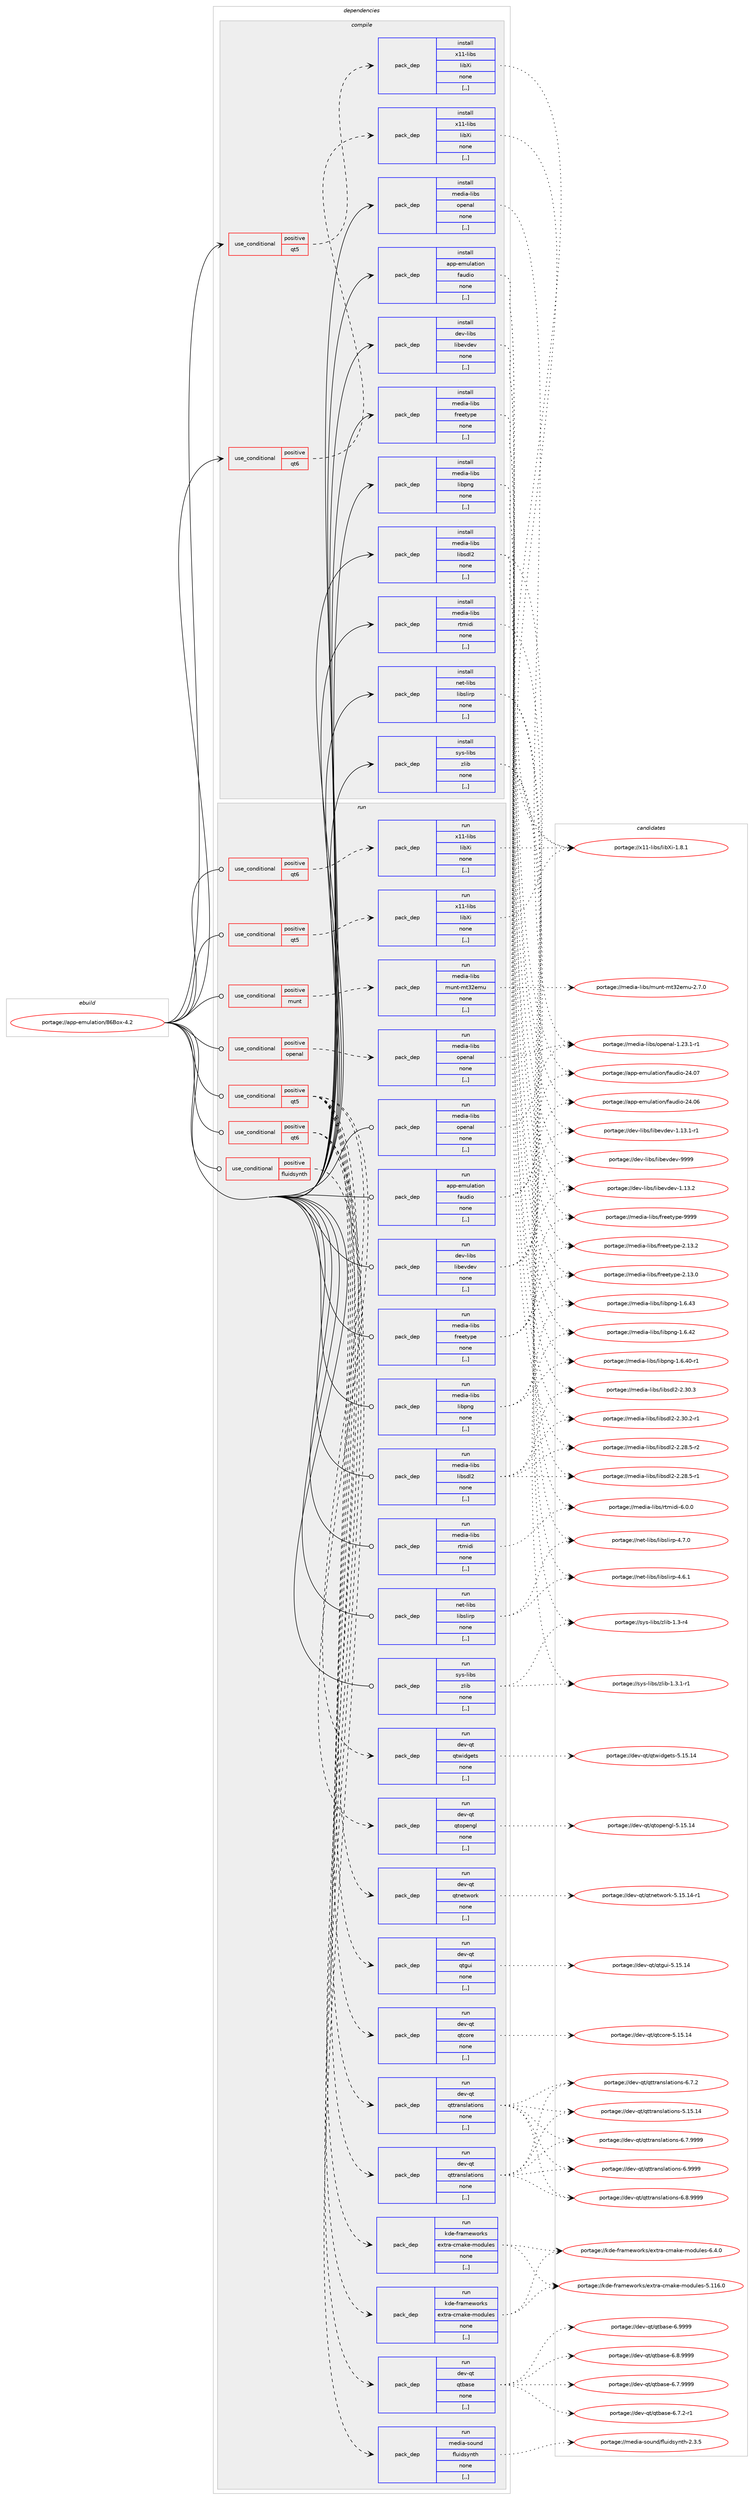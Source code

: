 digraph prolog {

# *************
# Graph options
# *************

newrank=true;
concentrate=true;
compound=true;
graph [rankdir=LR,fontname=Helvetica,fontsize=10,ranksep=1.5];#, ranksep=2.5, nodesep=0.2];
edge  [arrowhead=vee];
node  [fontname=Helvetica,fontsize=10];

# **********
# The ebuild
# **********

subgraph cluster_leftcol {
color=gray;
label=<<i>ebuild</i>>;
id [label="portage://app-emulation/86Box-4.2", color=red, width=4, href="../app-emulation/86Box-4.2.svg"];
}

# ****************
# The dependencies
# ****************

subgraph cluster_midcol {
color=gray;
label=<<i>dependencies</i>>;
subgraph cluster_compile {
fillcolor="#eeeeee";
style=filled;
label=<<i>compile</i>>;
subgraph cond6208 {
dependency23518 [label=<<TABLE BORDER="0" CELLBORDER="1" CELLSPACING="0" CELLPADDING="4"><TR><TD ROWSPAN="3" CELLPADDING="10">use_conditional</TD></TR><TR><TD>positive</TD></TR><TR><TD>qt5</TD></TR></TABLE>>, shape=none, color=red];
subgraph pack17153 {
dependency23519 [label=<<TABLE BORDER="0" CELLBORDER="1" CELLSPACING="0" CELLPADDING="4" WIDTH="220"><TR><TD ROWSPAN="6" CELLPADDING="30">pack_dep</TD></TR><TR><TD WIDTH="110">install</TD></TR><TR><TD>x11-libs</TD></TR><TR><TD>libXi</TD></TR><TR><TD>none</TD></TR><TR><TD>[,,]</TD></TR></TABLE>>, shape=none, color=blue];
}
dependency23518:e -> dependency23519:w [weight=20,style="dashed",arrowhead="vee"];
}
id:e -> dependency23518:w [weight=20,style="solid",arrowhead="vee"];
subgraph cond6209 {
dependency23520 [label=<<TABLE BORDER="0" CELLBORDER="1" CELLSPACING="0" CELLPADDING="4"><TR><TD ROWSPAN="3" CELLPADDING="10">use_conditional</TD></TR><TR><TD>positive</TD></TR><TR><TD>qt6</TD></TR></TABLE>>, shape=none, color=red];
subgraph pack17154 {
dependency23521 [label=<<TABLE BORDER="0" CELLBORDER="1" CELLSPACING="0" CELLPADDING="4" WIDTH="220"><TR><TD ROWSPAN="6" CELLPADDING="30">pack_dep</TD></TR><TR><TD WIDTH="110">install</TD></TR><TR><TD>x11-libs</TD></TR><TR><TD>libXi</TD></TR><TR><TD>none</TD></TR><TR><TD>[,,]</TD></TR></TABLE>>, shape=none, color=blue];
}
dependency23520:e -> dependency23521:w [weight=20,style="dashed",arrowhead="vee"];
}
id:e -> dependency23520:w [weight=20,style="solid",arrowhead="vee"];
subgraph pack17155 {
dependency23522 [label=<<TABLE BORDER="0" CELLBORDER="1" CELLSPACING="0" CELLPADDING="4" WIDTH="220"><TR><TD ROWSPAN="6" CELLPADDING="30">pack_dep</TD></TR><TR><TD WIDTH="110">install</TD></TR><TR><TD>app-emulation</TD></TR><TR><TD>faudio</TD></TR><TR><TD>none</TD></TR><TR><TD>[,,]</TD></TR></TABLE>>, shape=none, color=blue];
}
id:e -> dependency23522:w [weight=20,style="solid",arrowhead="vee"];
subgraph pack17156 {
dependency23523 [label=<<TABLE BORDER="0" CELLBORDER="1" CELLSPACING="0" CELLPADDING="4" WIDTH="220"><TR><TD ROWSPAN="6" CELLPADDING="30">pack_dep</TD></TR><TR><TD WIDTH="110">install</TD></TR><TR><TD>dev-libs</TD></TR><TR><TD>libevdev</TD></TR><TR><TD>none</TD></TR><TR><TD>[,,]</TD></TR></TABLE>>, shape=none, color=blue];
}
id:e -> dependency23523:w [weight=20,style="solid",arrowhead="vee"];
subgraph pack17157 {
dependency23524 [label=<<TABLE BORDER="0" CELLBORDER="1" CELLSPACING="0" CELLPADDING="4" WIDTH="220"><TR><TD ROWSPAN="6" CELLPADDING="30">pack_dep</TD></TR><TR><TD WIDTH="110">install</TD></TR><TR><TD>media-libs</TD></TR><TR><TD>freetype</TD></TR><TR><TD>none</TD></TR><TR><TD>[,,]</TD></TR></TABLE>>, shape=none, color=blue];
}
id:e -> dependency23524:w [weight=20,style="solid",arrowhead="vee"];
subgraph pack17158 {
dependency23525 [label=<<TABLE BORDER="0" CELLBORDER="1" CELLSPACING="0" CELLPADDING="4" WIDTH="220"><TR><TD ROWSPAN="6" CELLPADDING="30">pack_dep</TD></TR><TR><TD WIDTH="110">install</TD></TR><TR><TD>media-libs</TD></TR><TR><TD>libpng</TD></TR><TR><TD>none</TD></TR><TR><TD>[,,]</TD></TR></TABLE>>, shape=none, color=blue];
}
id:e -> dependency23525:w [weight=20,style="solid",arrowhead="vee"];
subgraph pack17159 {
dependency23526 [label=<<TABLE BORDER="0" CELLBORDER="1" CELLSPACING="0" CELLPADDING="4" WIDTH="220"><TR><TD ROWSPAN="6" CELLPADDING="30">pack_dep</TD></TR><TR><TD WIDTH="110">install</TD></TR><TR><TD>media-libs</TD></TR><TR><TD>libsdl2</TD></TR><TR><TD>none</TD></TR><TR><TD>[,,]</TD></TR></TABLE>>, shape=none, color=blue];
}
id:e -> dependency23526:w [weight=20,style="solid",arrowhead="vee"];
subgraph pack17160 {
dependency23527 [label=<<TABLE BORDER="0" CELLBORDER="1" CELLSPACING="0" CELLPADDING="4" WIDTH="220"><TR><TD ROWSPAN="6" CELLPADDING="30">pack_dep</TD></TR><TR><TD WIDTH="110">install</TD></TR><TR><TD>media-libs</TD></TR><TR><TD>openal</TD></TR><TR><TD>none</TD></TR><TR><TD>[,,]</TD></TR></TABLE>>, shape=none, color=blue];
}
id:e -> dependency23527:w [weight=20,style="solid",arrowhead="vee"];
subgraph pack17161 {
dependency23528 [label=<<TABLE BORDER="0" CELLBORDER="1" CELLSPACING="0" CELLPADDING="4" WIDTH="220"><TR><TD ROWSPAN="6" CELLPADDING="30">pack_dep</TD></TR><TR><TD WIDTH="110">install</TD></TR><TR><TD>media-libs</TD></TR><TR><TD>rtmidi</TD></TR><TR><TD>none</TD></TR><TR><TD>[,,]</TD></TR></TABLE>>, shape=none, color=blue];
}
id:e -> dependency23528:w [weight=20,style="solid",arrowhead="vee"];
subgraph pack17162 {
dependency23529 [label=<<TABLE BORDER="0" CELLBORDER="1" CELLSPACING="0" CELLPADDING="4" WIDTH="220"><TR><TD ROWSPAN="6" CELLPADDING="30">pack_dep</TD></TR><TR><TD WIDTH="110">install</TD></TR><TR><TD>net-libs</TD></TR><TR><TD>libslirp</TD></TR><TR><TD>none</TD></TR><TR><TD>[,,]</TD></TR></TABLE>>, shape=none, color=blue];
}
id:e -> dependency23529:w [weight=20,style="solid",arrowhead="vee"];
subgraph pack17163 {
dependency23530 [label=<<TABLE BORDER="0" CELLBORDER="1" CELLSPACING="0" CELLPADDING="4" WIDTH="220"><TR><TD ROWSPAN="6" CELLPADDING="30">pack_dep</TD></TR><TR><TD WIDTH="110">install</TD></TR><TR><TD>sys-libs</TD></TR><TR><TD>zlib</TD></TR><TR><TD>none</TD></TR><TR><TD>[,,]</TD></TR></TABLE>>, shape=none, color=blue];
}
id:e -> dependency23530:w [weight=20,style="solid",arrowhead="vee"];
}
subgraph cluster_compileandrun {
fillcolor="#eeeeee";
style=filled;
label=<<i>compile and run</i>>;
}
subgraph cluster_run {
fillcolor="#eeeeee";
style=filled;
label=<<i>run</i>>;
subgraph cond6210 {
dependency23531 [label=<<TABLE BORDER="0" CELLBORDER="1" CELLSPACING="0" CELLPADDING="4"><TR><TD ROWSPAN="3" CELLPADDING="10">use_conditional</TD></TR><TR><TD>positive</TD></TR><TR><TD>fluidsynth</TD></TR></TABLE>>, shape=none, color=red];
subgraph pack17164 {
dependency23532 [label=<<TABLE BORDER="0" CELLBORDER="1" CELLSPACING="0" CELLPADDING="4" WIDTH="220"><TR><TD ROWSPAN="6" CELLPADDING="30">pack_dep</TD></TR><TR><TD WIDTH="110">run</TD></TR><TR><TD>media-sound</TD></TR><TR><TD>fluidsynth</TD></TR><TR><TD>none</TD></TR><TR><TD>[,,]</TD></TR></TABLE>>, shape=none, color=blue];
}
dependency23531:e -> dependency23532:w [weight=20,style="dashed",arrowhead="vee"];
}
id:e -> dependency23531:w [weight=20,style="solid",arrowhead="odot"];
subgraph cond6211 {
dependency23533 [label=<<TABLE BORDER="0" CELLBORDER="1" CELLSPACING="0" CELLPADDING="4"><TR><TD ROWSPAN="3" CELLPADDING="10">use_conditional</TD></TR><TR><TD>positive</TD></TR><TR><TD>munt</TD></TR></TABLE>>, shape=none, color=red];
subgraph pack17165 {
dependency23534 [label=<<TABLE BORDER="0" CELLBORDER="1" CELLSPACING="0" CELLPADDING="4" WIDTH="220"><TR><TD ROWSPAN="6" CELLPADDING="30">pack_dep</TD></TR><TR><TD WIDTH="110">run</TD></TR><TR><TD>media-libs</TD></TR><TR><TD>munt-mt32emu</TD></TR><TR><TD>none</TD></TR><TR><TD>[,,]</TD></TR></TABLE>>, shape=none, color=blue];
}
dependency23533:e -> dependency23534:w [weight=20,style="dashed",arrowhead="vee"];
}
id:e -> dependency23533:w [weight=20,style="solid",arrowhead="odot"];
subgraph cond6212 {
dependency23535 [label=<<TABLE BORDER="0" CELLBORDER="1" CELLSPACING="0" CELLPADDING="4"><TR><TD ROWSPAN="3" CELLPADDING="10">use_conditional</TD></TR><TR><TD>positive</TD></TR><TR><TD>openal</TD></TR></TABLE>>, shape=none, color=red];
subgraph pack17166 {
dependency23536 [label=<<TABLE BORDER="0" CELLBORDER="1" CELLSPACING="0" CELLPADDING="4" WIDTH="220"><TR><TD ROWSPAN="6" CELLPADDING="30">pack_dep</TD></TR><TR><TD WIDTH="110">run</TD></TR><TR><TD>media-libs</TD></TR><TR><TD>openal</TD></TR><TR><TD>none</TD></TR><TR><TD>[,,]</TD></TR></TABLE>>, shape=none, color=blue];
}
dependency23535:e -> dependency23536:w [weight=20,style="dashed",arrowhead="vee"];
}
id:e -> dependency23535:w [weight=20,style="solid",arrowhead="odot"];
subgraph cond6213 {
dependency23537 [label=<<TABLE BORDER="0" CELLBORDER="1" CELLSPACING="0" CELLPADDING="4"><TR><TD ROWSPAN="3" CELLPADDING="10">use_conditional</TD></TR><TR><TD>positive</TD></TR><TR><TD>qt5</TD></TR></TABLE>>, shape=none, color=red];
subgraph pack17167 {
dependency23538 [label=<<TABLE BORDER="0" CELLBORDER="1" CELLSPACING="0" CELLPADDING="4" WIDTH="220"><TR><TD ROWSPAN="6" CELLPADDING="30">pack_dep</TD></TR><TR><TD WIDTH="110">run</TD></TR><TR><TD>dev-qt</TD></TR><TR><TD>qtcore</TD></TR><TR><TD>none</TD></TR><TR><TD>[,,]</TD></TR></TABLE>>, shape=none, color=blue];
}
dependency23537:e -> dependency23538:w [weight=20,style="dashed",arrowhead="vee"];
subgraph pack17168 {
dependency23539 [label=<<TABLE BORDER="0" CELLBORDER="1" CELLSPACING="0" CELLPADDING="4" WIDTH="220"><TR><TD ROWSPAN="6" CELLPADDING="30">pack_dep</TD></TR><TR><TD WIDTH="110">run</TD></TR><TR><TD>dev-qt</TD></TR><TR><TD>qtgui</TD></TR><TR><TD>none</TD></TR><TR><TD>[,,]</TD></TR></TABLE>>, shape=none, color=blue];
}
dependency23537:e -> dependency23539:w [weight=20,style="dashed",arrowhead="vee"];
subgraph pack17169 {
dependency23540 [label=<<TABLE BORDER="0" CELLBORDER="1" CELLSPACING="0" CELLPADDING="4" WIDTH="220"><TR><TD ROWSPAN="6" CELLPADDING="30">pack_dep</TD></TR><TR><TD WIDTH="110">run</TD></TR><TR><TD>dev-qt</TD></TR><TR><TD>qtnetwork</TD></TR><TR><TD>none</TD></TR><TR><TD>[,,]</TD></TR></TABLE>>, shape=none, color=blue];
}
dependency23537:e -> dependency23540:w [weight=20,style="dashed",arrowhead="vee"];
subgraph pack17170 {
dependency23541 [label=<<TABLE BORDER="0" CELLBORDER="1" CELLSPACING="0" CELLPADDING="4" WIDTH="220"><TR><TD ROWSPAN="6" CELLPADDING="30">pack_dep</TD></TR><TR><TD WIDTH="110">run</TD></TR><TR><TD>dev-qt</TD></TR><TR><TD>qtopengl</TD></TR><TR><TD>none</TD></TR><TR><TD>[,,]</TD></TR></TABLE>>, shape=none, color=blue];
}
dependency23537:e -> dependency23541:w [weight=20,style="dashed",arrowhead="vee"];
subgraph pack17171 {
dependency23542 [label=<<TABLE BORDER="0" CELLBORDER="1" CELLSPACING="0" CELLPADDING="4" WIDTH="220"><TR><TD ROWSPAN="6" CELLPADDING="30">pack_dep</TD></TR><TR><TD WIDTH="110">run</TD></TR><TR><TD>dev-qt</TD></TR><TR><TD>qttranslations</TD></TR><TR><TD>none</TD></TR><TR><TD>[,,]</TD></TR></TABLE>>, shape=none, color=blue];
}
dependency23537:e -> dependency23542:w [weight=20,style="dashed",arrowhead="vee"];
subgraph pack17172 {
dependency23543 [label=<<TABLE BORDER="0" CELLBORDER="1" CELLSPACING="0" CELLPADDING="4" WIDTH="220"><TR><TD ROWSPAN="6" CELLPADDING="30">pack_dep</TD></TR><TR><TD WIDTH="110">run</TD></TR><TR><TD>dev-qt</TD></TR><TR><TD>qtwidgets</TD></TR><TR><TD>none</TD></TR><TR><TD>[,,]</TD></TR></TABLE>>, shape=none, color=blue];
}
dependency23537:e -> dependency23543:w [weight=20,style="dashed",arrowhead="vee"];
subgraph pack17173 {
dependency23544 [label=<<TABLE BORDER="0" CELLBORDER="1" CELLSPACING="0" CELLPADDING="4" WIDTH="220"><TR><TD ROWSPAN="6" CELLPADDING="30">pack_dep</TD></TR><TR><TD WIDTH="110">run</TD></TR><TR><TD>kde-frameworks</TD></TR><TR><TD>extra-cmake-modules</TD></TR><TR><TD>none</TD></TR><TR><TD>[,,]</TD></TR></TABLE>>, shape=none, color=blue];
}
dependency23537:e -> dependency23544:w [weight=20,style="dashed",arrowhead="vee"];
}
id:e -> dependency23537:w [weight=20,style="solid",arrowhead="odot"];
subgraph cond6214 {
dependency23545 [label=<<TABLE BORDER="0" CELLBORDER="1" CELLSPACING="0" CELLPADDING="4"><TR><TD ROWSPAN="3" CELLPADDING="10">use_conditional</TD></TR><TR><TD>positive</TD></TR><TR><TD>qt5</TD></TR></TABLE>>, shape=none, color=red];
subgraph pack17174 {
dependency23546 [label=<<TABLE BORDER="0" CELLBORDER="1" CELLSPACING="0" CELLPADDING="4" WIDTH="220"><TR><TD ROWSPAN="6" CELLPADDING="30">pack_dep</TD></TR><TR><TD WIDTH="110">run</TD></TR><TR><TD>x11-libs</TD></TR><TR><TD>libXi</TD></TR><TR><TD>none</TD></TR><TR><TD>[,,]</TD></TR></TABLE>>, shape=none, color=blue];
}
dependency23545:e -> dependency23546:w [weight=20,style="dashed",arrowhead="vee"];
}
id:e -> dependency23545:w [weight=20,style="solid",arrowhead="odot"];
subgraph cond6215 {
dependency23547 [label=<<TABLE BORDER="0" CELLBORDER="1" CELLSPACING="0" CELLPADDING="4"><TR><TD ROWSPAN="3" CELLPADDING="10">use_conditional</TD></TR><TR><TD>positive</TD></TR><TR><TD>qt6</TD></TR></TABLE>>, shape=none, color=red];
subgraph pack17175 {
dependency23548 [label=<<TABLE BORDER="0" CELLBORDER="1" CELLSPACING="0" CELLPADDING="4" WIDTH="220"><TR><TD ROWSPAN="6" CELLPADDING="30">pack_dep</TD></TR><TR><TD WIDTH="110">run</TD></TR><TR><TD>dev-qt</TD></TR><TR><TD>qtbase</TD></TR><TR><TD>none</TD></TR><TR><TD>[,,]</TD></TR></TABLE>>, shape=none, color=blue];
}
dependency23547:e -> dependency23548:w [weight=20,style="dashed",arrowhead="vee"];
subgraph pack17176 {
dependency23549 [label=<<TABLE BORDER="0" CELLBORDER="1" CELLSPACING="0" CELLPADDING="4" WIDTH="220"><TR><TD ROWSPAN="6" CELLPADDING="30">pack_dep</TD></TR><TR><TD WIDTH="110">run</TD></TR><TR><TD>dev-qt</TD></TR><TR><TD>qttranslations</TD></TR><TR><TD>none</TD></TR><TR><TD>[,,]</TD></TR></TABLE>>, shape=none, color=blue];
}
dependency23547:e -> dependency23549:w [weight=20,style="dashed",arrowhead="vee"];
subgraph pack17177 {
dependency23550 [label=<<TABLE BORDER="0" CELLBORDER="1" CELLSPACING="0" CELLPADDING="4" WIDTH="220"><TR><TD ROWSPAN="6" CELLPADDING="30">pack_dep</TD></TR><TR><TD WIDTH="110">run</TD></TR><TR><TD>kde-frameworks</TD></TR><TR><TD>extra-cmake-modules</TD></TR><TR><TD>none</TD></TR><TR><TD>[,,]</TD></TR></TABLE>>, shape=none, color=blue];
}
dependency23547:e -> dependency23550:w [weight=20,style="dashed",arrowhead="vee"];
}
id:e -> dependency23547:w [weight=20,style="solid",arrowhead="odot"];
subgraph cond6216 {
dependency23551 [label=<<TABLE BORDER="0" CELLBORDER="1" CELLSPACING="0" CELLPADDING="4"><TR><TD ROWSPAN="3" CELLPADDING="10">use_conditional</TD></TR><TR><TD>positive</TD></TR><TR><TD>qt6</TD></TR></TABLE>>, shape=none, color=red];
subgraph pack17178 {
dependency23552 [label=<<TABLE BORDER="0" CELLBORDER="1" CELLSPACING="0" CELLPADDING="4" WIDTH="220"><TR><TD ROWSPAN="6" CELLPADDING="30">pack_dep</TD></TR><TR><TD WIDTH="110">run</TD></TR><TR><TD>x11-libs</TD></TR><TR><TD>libXi</TD></TR><TR><TD>none</TD></TR><TR><TD>[,,]</TD></TR></TABLE>>, shape=none, color=blue];
}
dependency23551:e -> dependency23552:w [weight=20,style="dashed",arrowhead="vee"];
}
id:e -> dependency23551:w [weight=20,style="solid",arrowhead="odot"];
subgraph pack17179 {
dependency23553 [label=<<TABLE BORDER="0" CELLBORDER="1" CELLSPACING="0" CELLPADDING="4" WIDTH="220"><TR><TD ROWSPAN="6" CELLPADDING="30">pack_dep</TD></TR><TR><TD WIDTH="110">run</TD></TR><TR><TD>app-emulation</TD></TR><TR><TD>faudio</TD></TR><TR><TD>none</TD></TR><TR><TD>[,,]</TD></TR></TABLE>>, shape=none, color=blue];
}
id:e -> dependency23553:w [weight=20,style="solid",arrowhead="odot"];
subgraph pack17180 {
dependency23554 [label=<<TABLE BORDER="0" CELLBORDER="1" CELLSPACING="0" CELLPADDING="4" WIDTH="220"><TR><TD ROWSPAN="6" CELLPADDING="30">pack_dep</TD></TR><TR><TD WIDTH="110">run</TD></TR><TR><TD>dev-libs</TD></TR><TR><TD>libevdev</TD></TR><TR><TD>none</TD></TR><TR><TD>[,,]</TD></TR></TABLE>>, shape=none, color=blue];
}
id:e -> dependency23554:w [weight=20,style="solid",arrowhead="odot"];
subgraph pack17181 {
dependency23555 [label=<<TABLE BORDER="0" CELLBORDER="1" CELLSPACING="0" CELLPADDING="4" WIDTH="220"><TR><TD ROWSPAN="6" CELLPADDING="30">pack_dep</TD></TR><TR><TD WIDTH="110">run</TD></TR><TR><TD>media-libs</TD></TR><TR><TD>freetype</TD></TR><TR><TD>none</TD></TR><TR><TD>[,,]</TD></TR></TABLE>>, shape=none, color=blue];
}
id:e -> dependency23555:w [weight=20,style="solid",arrowhead="odot"];
subgraph pack17182 {
dependency23556 [label=<<TABLE BORDER="0" CELLBORDER="1" CELLSPACING="0" CELLPADDING="4" WIDTH="220"><TR><TD ROWSPAN="6" CELLPADDING="30">pack_dep</TD></TR><TR><TD WIDTH="110">run</TD></TR><TR><TD>media-libs</TD></TR><TR><TD>libpng</TD></TR><TR><TD>none</TD></TR><TR><TD>[,,]</TD></TR></TABLE>>, shape=none, color=blue];
}
id:e -> dependency23556:w [weight=20,style="solid",arrowhead="odot"];
subgraph pack17183 {
dependency23557 [label=<<TABLE BORDER="0" CELLBORDER="1" CELLSPACING="0" CELLPADDING="4" WIDTH="220"><TR><TD ROWSPAN="6" CELLPADDING="30">pack_dep</TD></TR><TR><TD WIDTH="110">run</TD></TR><TR><TD>media-libs</TD></TR><TR><TD>libsdl2</TD></TR><TR><TD>none</TD></TR><TR><TD>[,,]</TD></TR></TABLE>>, shape=none, color=blue];
}
id:e -> dependency23557:w [weight=20,style="solid",arrowhead="odot"];
subgraph pack17184 {
dependency23558 [label=<<TABLE BORDER="0" CELLBORDER="1" CELLSPACING="0" CELLPADDING="4" WIDTH="220"><TR><TD ROWSPAN="6" CELLPADDING="30">pack_dep</TD></TR><TR><TD WIDTH="110">run</TD></TR><TR><TD>media-libs</TD></TR><TR><TD>openal</TD></TR><TR><TD>none</TD></TR><TR><TD>[,,]</TD></TR></TABLE>>, shape=none, color=blue];
}
id:e -> dependency23558:w [weight=20,style="solid",arrowhead="odot"];
subgraph pack17185 {
dependency23559 [label=<<TABLE BORDER="0" CELLBORDER="1" CELLSPACING="0" CELLPADDING="4" WIDTH="220"><TR><TD ROWSPAN="6" CELLPADDING="30">pack_dep</TD></TR><TR><TD WIDTH="110">run</TD></TR><TR><TD>media-libs</TD></TR><TR><TD>rtmidi</TD></TR><TR><TD>none</TD></TR><TR><TD>[,,]</TD></TR></TABLE>>, shape=none, color=blue];
}
id:e -> dependency23559:w [weight=20,style="solid",arrowhead="odot"];
subgraph pack17186 {
dependency23560 [label=<<TABLE BORDER="0" CELLBORDER="1" CELLSPACING="0" CELLPADDING="4" WIDTH="220"><TR><TD ROWSPAN="6" CELLPADDING="30">pack_dep</TD></TR><TR><TD WIDTH="110">run</TD></TR><TR><TD>net-libs</TD></TR><TR><TD>libslirp</TD></TR><TR><TD>none</TD></TR><TR><TD>[,,]</TD></TR></TABLE>>, shape=none, color=blue];
}
id:e -> dependency23560:w [weight=20,style="solid",arrowhead="odot"];
subgraph pack17187 {
dependency23561 [label=<<TABLE BORDER="0" CELLBORDER="1" CELLSPACING="0" CELLPADDING="4" WIDTH="220"><TR><TD ROWSPAN="6" CELLPADDING="30">pack_dep</TD></TR><TR><TD WIDTH="110">run</TD></TR><TR><TD>sys-libs</TD></TR><TR><TD>zlib</TD></TR><TR><TD>none</TD></TR><TR><TD>[,,]</TD></TR></TABLE>>, shape=none, color=blue];
}
id:e -> dependency23561:w [weight=20,style="solid",arrowhead="odot"];
}
}

# **************
# The candidates
# **************

subgraph cluster_choices {
rank=same;
color=gray;
label=<<i>candidates</i>>;

subgraph choice17153 {
color=black;
nodesep=1;
choice12049494510810598115471081059888105454946564649 [label="portage://x11-libs/libXi-1.8.1", color=red, width=4,href="../x11-libs/libXi-1.8.1.svg"];
dependency23519:e -> choice12049494510810598115471081059888105454946564649:w [style=dotted,weight="100"];
}
subgraph choice17154 {
color=black;
nodesep=1;
choice12049494510810598115471081059888105454946564649 [label="portage://x11-libs/libXi-1.8.1", color=red, width=4,href="../x11-libs/libXi-1.8.1.svg"];
dependency23521:e -> choice12049494510810598115471081059888105454946564649:w [style=dotted,weight="100"];
}
subgraph choice17155 {
color=black;
nodesep=1;
choice9711211245101109117108971161051111104710297117100105111455052464855 [label="portage://app-emulation/faudio-24.07", color=red, width=4,href="../app-emulation/faudio-24.07.svg"];
choice9711211245101109117108971161051111104710297117100105111455052464854 [label="portage://app-emulation/faudio-24.06", color=red, width=4,href="../app-emulation/faudio-24.06.svg"];
dependency23522:e -> choice9711211245101109117108971161051111104710297117100105111455052464855:w [style=dotted,weight="100"];
dependency23522:e -> choice9711211245101109117108971161051111104710297117100105111455052464854:w [style=dotted,weight="100"];
}
subgraph choice17156 {
color=black;
nodesep=1;
choice100101118451081059811547108105981011181001011184557575757 [label="portage://dev-libs/libevdev-9999", color=red, width=4,href="../dev-libs/libevdev-9999.svg"];
choice1001011184510810598115471081059810111810010111845494649514650 [label="portage://dev-libs/libevdev-1.13.2", color=red, width=4,href="../dev-libs/libevdev-1.13.2.svg"];
choice10010111845108105981154710810598101118100101118454946495146494511449 [label="portage://dev-libs/libevdev-1.13.1-r1", color=red, width=4,href="../dev-libs/libevdev-1.13.1-r1.svg"];
dependency23523:e -> choice100101118451081059811547108105981011181001011184557575757:w [style=dotted,weight="100"];
dependency23523:e -> choice1001011184510810598115471081059810111810010111845494649514650:w [style=dotted,weight="100"];
dependency23523:e -> choice10010111845108105981154710810598101118100101118454946495146494511449:w [style=dotted,weight="100"];
}
subgraph choice17157 {
color=black;
nodesep=1;
choice109101100105974510810598115471021141011011161211121014557575757 [label="portage://media-libs/freetype-9999", color=red, width=4,href="../media-libs/freetype-9999.svg"];
choice1091011001059745108105981154710211410110111612111210145504649514650 [label="portage://media-libs/freetype-2.13.2", color=red, width=4,href="../media-libs/freetype-2.13.2.svg"];
choice1091011001059745108105981154710211410110111612111210145504649514648 [label="portage://media-libs/freetype-2.13.0", color=red, width=4,href="../media-libs/freetype-2.13.0.svg"];
dependency23524:e -> choice109101100105974510810598115471021141011011161211121014557575757:w [style=dotted,weight="100"];
dependency23524:e -> choice1091011001059745108105981154710211410110111612111210145504649514650:w [style=dotted,weight="100"];
dependency23524:e -> choice1091011001059745108105981154710211410110111612111210145504649514648:w [style=dotted,weight="100"];
}
subgraph choice17158 {
color=black;
nodesep=1;
choice109101100105974510810598115471081059811211010345494654465251 [label="portage://media-libs/libpng-1.6.43", color=red, width=4,href="../media-libs/libpng-1.6.43.svg"];
choice109101100105974510810598115471081059811211010345494654465250 [label="portage://media-libs/libpng-1.6.42", color=red, width=4,href="../media-libs/libpng-1.6.42.svg"];
choice1091011001059745108105981154710810598112110103454946544652484511449 [label="portage://media-libs/libpng-1.6.40-r1", color=red, width=4,href="../media-libs/libpng-1.6.40-r1.svg"];
dependency23525:e -> choice109101100105974510810598115471081059811211010345494654465251:w [style=dotted,weight="100"];
dependency23525:e -> choice109101100105974510810598115471081059811211010345494654465250:w [style=dotted,weight="100"];
dependency23525:e -> choice1091011001059745108105981154710810598112110103454946544652484511449:w [style=dotted,weight="100"];
}
subgraph choice17159 {
color=black;
nodesep=1;
choice10910110010597451081059811547108105981151001085045504651484651 [label="portage://media-libs/libsdl2-2.30.3", color=red, width=4,href="../media-libs/libsdl2-2.30.3.svg"];
choice109101100105974510810598115471081059811510010850455046514846504511449 [label="portage://media-libs/libsdl2-2.30.2-r1", color=red, width=4,href="../media-libs/libsdl2-2.30.2-r1.svg"];
choice109101100105974510810598115471081059811510010850455046505646534511450 [label="portage://media-libs/libsdl2-2.28.5-r2", color=red, width=4,href="../media-libs/libsdl2-2.28.5-r2.svg"];
choice109101100105974510810598115471081059811510010850455046505646534511449 [label="portage://media-libs/libsdl2-2.28.5-r1", color=red, width=4,href="../media-libs/libsdl2-2.28.5-r1.svg"];
dependency23526:e -> choice10910110010597451081059811547108105981151001085045504651484651:w [style=dotted,weight="100"];
dependency23526:e -> choice109101100105974510810598115471081059811510010850455046514846504511449:w [style=dotted,weight="100"];
dependency23526:e -> choice109101100105974510810598115471081059811510010850455046505646534511450:w [style=dotted,weight="100"];
dependency23526:e -> choice109101100105974510810598115471081059811510010850455046505646534511449:w [style=dotted,weight="100"];
}
subgraph choice17160 {
color=black;
nodesep=1;
choice1091011001059745108105981154711111210111097108454946505146494511449 [label="portage://media-libs/openal-1.23.1-r1", color=red, width=4,href="../media-libs/openal-1.23.1-r1.svg"];
dependency23527:e -> choice1091011001059745108105981154711111210111097108454946505146494511449:w [style=dotted,weight="100"];
}
subgraph choice17161 {
color=black;
nodesep=1;
choice10910110010597451081059811547114116109105100105455446484648 [label="portage://media-libs/rtmidi-6.0.0", color=red, width=4,href="../media-libs/rtmidi-6.0.0.svg"];
dependency23528:e -> choice10910110010597451081059811547114116109105100105455446484648:w [style=dotted,weight="100"];
}
subgraph choice17162 {
color=black;
nodesep=1;
choice11010111645108105981154710810598115108105114112455246554648 [label="portage://net-libs/libslirp-4.7.0", color=red, width=4,href="../net-libs/libslirp-4.7.0.svg"];
choice11010111645108105981154710810598115108105114112455246544649 [label="portage://net-libs/libslirp-4.6.1", color=red, width=4,href="../net-libs/libslirp-4.6.1.svg"];
dependency23529:e -> choice11010111645108105981154710810598115108105114112455246554648:w [style=dotted,weight="100"];
dependency23529:e -> choice11010111645108105981154710810598115108105114112455246544649:w [style=dotted,weight="100"];
}
subgraph choice17163 {
color=black;
nodesep=1;
choice115121115451081059811547122108105984549465146494511449 [label="portage://sys-libs/zlib-1.3.1-r1", color=red, width=4,href="../sys-libs/zlib-1.3.1-r1.svg"];
choice11512111545108105981154712210810598454946514511452 [label="portage://sys-libs/zlib-1.3-r4", color=red, width=4,href="../sys-libs/zlib-1.3-r4.svg"];
dependency23530:e -> choice115121115451081059811547122108105984549465146494511449:w [style=dotted,weight="100"];
dependency23530:e -> choice11512111545108105981154712210810598454946514511452:w [style=dotted,weight="100"];
}
subgraph choice17164 {
color=black;
nodesep=1;
choice109101100105974511511111711010047102108117105100115121110116104455046514653 [label="portage://media-sound/fluidsynth-2.3.5", color=red, width=4,href="../media-sound/fluidsynth-2.3.5.svg"];
dependency23532:e -> choice109101100105974511511111711010047102108117105100115121110116104455046514653:w [style=dotted,weight="100"];
}
subgraph choice17165 {
color=black;
nodesep=1;
choice10910110010597451081059811547109117110116451091165150101109117455046554648 [label="portage://media-libs/munt-mt32emu-2.7.0", color=red, width=4,href="../media-libs/munt-mt32emu-2.7.0.svg"];
dependency23534:e -> choice10910110010597451081059811547109117110116451091165150101109117455046554648:w [style=dotted,weight="100"];
}
subgraph choice17166 {
color=black;
nodesep=1;
choice1091011001059745108105981154711111210111097108454946505146494511449 [label="portage://media-libs/openal-1.23.1-r1", color=red, width=4,href="../media-libs/openal-1.23.1-r1.svg"];
dependency23536:e -> choice1091011001059745108105981154711111210111097108454946505146494511449:w [style=dotted,weight="100"];
}
subgraph choice17167 {
color=black;
nodesep=1;
choice1001011184511311647113116991111141014553464953464952 [label="portage://dev-qt/qtcore-5.15.14", color=red, width=4,href="../dev-qt/qtcore-5.15.14.svg"];
dependency23538:e -> choice1001011184511311647113116991111141014553464953464952:w [style=dotted,weight="100"];
}
subgraph choice17168 {
color=black;
nodesep=1;
choice10010111845113116471131161031171054553464953464952 [label="portage://dev-qt/qtgui-5.15.14", color=red, width=4,href="../dev-qt/qtgui-5.15.14.svg"];
dependency23539:e -> choice10010111845113116471131161031171054553464953464952:w [style=dotted,weight="100"];
}
subgraph choice17169 {
color=black;
nodesep=1;
choice100101118451131164711311611010111611911111410745534649534649524511449 [label="portage://dev-qt/qtnetwork-5.15.14-r1", color=red, width=4,href="../dev-qt/qtnetwork-5.15.14-r1.svg"];
dependency23540:e -> choice100101118451131164711311611010111611911111410745534649534649524511449:w [style=dotted,weight="100"];
}
subgraph choice17170 {
color=black;
nodesep=1;
choice10010111845113116471131161111121011101031084553464953464952 [label="portage://dev-qt/qtopengl-5.15.14", color=red, width=4,href="../dev-qt/qtopengl-5.15.14.svg"];
dependency23541:e -> choice10010111845113116471131161111121011101031084553464953464952:w [style=dotted,weight="100"];
}
subgraph choice17171 {
color=black;
nodesep=1;
choice1001011184511311647113116116114971101151089711610511111011545544657575757 [label="portage://dev-qt/qttranslations-6.9999", color=red, width=4,href="../dev-qt/qttranslations-6.9999.svg"];
choice10010111845113116471131161161149711011510897116105111110115455446564657575757 [label="portage://dev-qt/qttranslations-6.8.9999", color=red, width=4,href="../dev-qt/qttranslations-6.8.9999.svg"];
choice10010111845113116471131161161149711011510897116105111110115455446554657575757 [label="portage://dev-qt/qttranslations-6.7.9999", color=red, width=4,href="../dev-qt/qttranslations-6.7.9999.svg"];
choice10010111845113116471131161161149711011510897116105111110115455446554650 [label="portage://dev-qt/qttranslations-6.7.2", color=red, width=4,href="../dev-qt/qttranslations-6.7.2.svg"];
choice100101118451131164711311611611497110115108971161051111101154553464953464952 [label="portage://dev-qt/qttranslations-5.15.14", color=red, width=4,href="../dev-qt/qttranslations-5.15.14.svg"];
dependency23542:e -> choice1001011184511311647113116116114971101151089711610511111011545544657575757:w [style=dotted,weight="100"];
dependency23542:e -> choice10010111845113116471131161161149711011510897116105111110115455446564657575757:w [style=dotted,weight="100"];
dependency23542:e -> choice10010111845113116471131161161149711011510897116105111110115455446554657575757:w [style=dotted,weight="100"];
dependency23542:e -> choice10010111845113116471131161161149711011510897116105111110115455446554650:w [style=dotted,weight="100"];
dependency23542:e -> choice100101118451131164711311611611497110115108971161051111101154553464953464952:w [style=dotted,weight="100"];
}
subgraph choice17172 {
color=black;
nodesep=1;
choice10010111845113116471131161191051001031011161154553464953464952 [label="portage://dev-qt/qtwidgets-5.15.14", color=red, width=4,href="../dev-qt/qtwidgets-5.15.14.svg"];
dependency23543:e -> choice10010111845113116471131161191051001031011161154553464953464952:w [style=dotted,weight="100"];
}
subgraph choice17173 {
color=black;
nodesep=1;
choice1071001014510211497109101119111114107115471011201161149745991099710710145109111100117108101115455446524648 [label="portage://kde-frameworks/extra-cmake-modules-6.4.0", color=red, width=4,href="../kde-frameworks/extra-cmake-modules-6.4.0.svg"];
choice10710010145102114971091011191111141071154710112011611497459910997107101451091111001171081011154553464949544648 [label="portage://kde-frameworks/extra-cmake-modules-5.116.0", color=red, width=4,href="../kde-frameworks/extra-cmake-modules-5.116.0.svg"];
dependency23544:e -> choice1071001014510211497109101119111114107115471011201161149745991099710710145109111100117108101115455446524648:w [style=dotted,weight="100"];
dependency23544:e -> choice10710010145102114971091011191111141071154710112011611497459910997107101451091111001171081011154553464949544648:w [style=dotted,weight="100"];
}
subgraph choice17174 {
color=black;
nodesep=1;
choice12049494510810598115471081059888105454946564649 [label="portage://x11-libs/libXi-1.8.1", color=red, width=4,href="../x11-libs/libXi-1.8.1.svg"];
dependency23546:e -> choice12049494510810598115471081059888105454946564649:w [style=dotted,weight="100"];
}
subgraph choice17175 {
color=black;
nodesep=1;
choice1001011184511311647113116989711510145544657575757 [label="portage://dev-qt/qtbase-6.9999", color=red, width=4,href="../dev-qt/qtbase-6.9999.svg"];
choice10010111845113116471131169897115101455446564657575757 [label="portage://dev-qt/qtbase-6.8.9999", color=red, width=4,href="../dev-qt/qtbase-6.8.9999.svg"];
choice10010111845113116471131169897115101455446554657575757 [label="portage://dev-qt/qtbase-6.7.9999", color=red, width=4,href="../dev-qt/qtbase-6.7.9999.svg"];
choice100101118451131164711311698971151014554465546504511449 [label="portage://dev-qt/qtbase-6.7.2-r1", color=red, width=4,href="../dev-qt/qtbase-6.7.2-r1.svg"];
dependency23548:e -> choice1001011184511311647113116989711510145544657575757:w [style=dotted,weight="100"];
dependency23548:e -> choice10010111845113116471131169897115101455446564657575757:w [style=dotted,weight="100"];
dependency23548:e -> choice10010111845113116471131169897115101455446554657575757:w [style=dotted,weight="100"];
dependency23548:e -> choice100101118451131164711311698971151014554465546504511449:w [style=dotted,weight="100"];
}
subgraph choice17176 {
color=black;
nodesep=1;
choice1001011184511311647113116116114971101151089711610511111011545544657575757 [label="portage://dev-qt/qttranslations-6.9999", color=red, width=4,href="../dev-qt/qttranslations-6.9999.svg"];
choice10010111845113116471131161161149711011510897116105111110115455446564657575757 [label="portage://dev-qt/qttranslations-6.8.9999", color=red, width=4,href="../dev-qt/qttranslations-6.8.9999.svg"];
choice10010111845113116471131161161149711011510897116105111110115455446554657575757 [label="portage://dev-qt/qttranslations-6.7.9999", color=red, width=4,href="../dev-qt/qttranslations-6.7.9999.svg"];
choice10010111845113116471131161161149711011510897116105111110115455446554650 [label="portage://dev-qt/qttranslations-6.7.2", color=red, width=4,href="../dev-qt/qttranslations-6.7.2.svg"];
choice100101118451131164711311611611497110115108971161051111101154553464953464952 [label="portage://dev-qt/qttranslations-5.15.14", color=red, width=4,href="../dev-qt/qttranslations-5.15.14.svg"];
dependency23549:e -> choice1001011184511311647113116116114971101151089711610511111011545544657575757:w [style=dotted,weight="100"];
dependency23549:e -> choice10010111845113116471131161161149711011510897116105111110115455446564657575757:w [style=dotted,weight="100"];
dependency23549:e -> choice10010111845113116471131161161149711011510897116105111110115455446554657575757:w [style=dotted,weight="100"];
dependency23549:e -> choice10010111845113116471131161161149711011510897116105111110115455446554650:w [style=dotted,weight="100"];
dependency23549:e -> choice100101118451131164711311611611497110115108971161051111101154553464953464952:w [style=dotted,weight="100"];
}
subgraph choice17177 {
color=black;
nodesep=1;
choice1071001014510211497109101119111114107115471011201161149745991099710710145109111100117108101115455446524648 [label="portage://kde-frameworks/extra-cmake-modules-6.4.0", color=red, width=4,href="../kde-frameworks/extra-cmake-modules-6.4.0.svg"];
choice10710010145102114971091011191111141071154710112011611497459910997107101451091111001171081011154553464949544648 [label="portage://kde-frameworks/extra-cmake-modules-5.116.0", color=red, width=4,href="../kde-frameworks/extra-cmake-modules-5.116.0.svg"];
dependency23550:e -> choice1071001014510211497109101119111114107115471011201161149745991099710710145109111100117108101115455446524648:w [style=dotted,weight="100"];
dependency23550:e -> choice10710010145102114971091011191111141071154710112011611497459910997107101451091111001171081011154553464949544648:w [style=dotted,weight="100"];
}
subgraph choice17178 {
color=black;
nodesep=1;
choice12049494510810598115471081059888105454946564649 [label="portage://x11-libs/libXi-1.8.1", color=red, width=4,href="../x11-libs/libXi-1.8.1.svg"];
dependency23552:e -> choice12049494510810598115471081059888105454946564649:w [style=dotted,weight="100"];
}
subgraph choice17179 {
color=black;
nodesep=1;
choice9711211245101109117108971161051111104710297117100105111455052464855 [label="portage://app-emulation/faudio-24.07", color=red, width=4,href="../app-emulation/faudio-24.07.svg"];
choice9711211245101109117108971161051111104710297117100105111455052464854 [label="portage://app-emulation/faudio-24.06", color=red, width=4,href="../app-emulation/faudio-24.06.svg"];
dependency23553:e -> choice9711211245101109117108971161051111104710297117100105111455052464855:w [style=dotted,weight="100"];
dependency23553:e -> choice9711211245101109117108971161051111104710297117100105111455052464854:w [style=dotted,weight="100"];
}
subgraph choice17180 {
color=black;
nodesep=1;
choice100101118451081059811547108105981011181001011184557575757 [label="portage://dev-libs/libevdev-9999", color=red, width=4,href="../dev-libs/libevdev-9999.svg"];
choice1001011184510810598115471081059810111810010111845494649514650 [label="portage://dev-libs/libevdev-1.13.2", color=red, width=4,href="../dev-libs/libevdev-1.13.2.svg"];
choice10010111845108105981154710810598101118100101118454946495146494511449 [label="portage://dev-libs/libevdev-1.13.1-r1", color=red, width=4,href="../dev-libs/libevdev-1.13.1-r1.svg"];
dependency23554:e -> choice100101118451081059811547108105981011181001011184557575757:w [style=dotted,weight="100"];
dependency23554:e -> choice1001011184510810598115471081059810111810010111845494649514650:w [style=dotted,weight="100"];
dependency23554:e -> choice10010111845108105981154710810598101118100101118454946495146494511449:w [style=dotted,weight="100"];
}
subgraph choice17181 {
color=black;
nodesep=1;
choice109101100105974510810598115471021141011011161211121014557575757 [label="portage://media-libs/freetype-9999", color=red, width=4,href="../media-libs/freetype-9999.svg"];
choice1091011001059745108105981154710211410110111612111210145504649514650 [label="portage://media-libs/freetype-2.13.2", color=red, width=4,href="../media-libs/freetype-2.13.2.svg"];
choice1091011001059745108105981154710211410110111612111210145504649514648 [label="portage://media-libs/freetype-2.13.0", color=red, width=4,href="../media-libs/freetype-2.13.0.svg"];
dependency23555:e -> choice109101100105974510810598115471021141011011161211121014557575757:w [style=dotted,weight="100"];
dependency23555:e -> choice1091011001059745108105981154710211410110111612111210145504649514650:w [style=dotted,weight="100"];
dependency23555:e -> choice1091011001059745108105981154710211410110111612111210145504649514648:w [style=dotted,weight="100"];
}
subgraph choice17182 {
color=black;
nodesep=1;
choice109101100105974510810598115471081059811211010345494654465251 [label="portage://media-libs/libpng-1.6.43", color=red, width=4,href="../media-libs/libpng-1.6.43.svg"];
choice109101100105974510810598115471081059811211010345494654465250 [label="portage://media-libs/libpng-1.6.42", color=red, width=4,href="../media-libs/libpng-1.6.42.svg"];
choice1091011001059745108105981154710810598112110103454946544652484511449 [label="portage://media-libs/libpng-1.6.40-r1", color=red, width=4,href="../media-libs/libpng-1.6.40-r1.svg"];
dependency23556:e -> choice109101100105974510810598115471081059811211010345494654465251:w [style=dotted,weight="100"];
dependency23556:e -> choice109101100105974510810598115471081059811211010345494654465250:w [style=dotted,weight="100"];
dependency23556:e -> choice1091011001059745108105981154710810598112110103454946544652484511449:w [style=dotted,weight="100"];
}
subgraph choice17183 {
color=black;
nodesep=1;
choice10910110010597451081059811547108105981151001085045504651484651 [label="portage://media-libs/libsdl2-2.30.3", color=red, width=4,href="../media-libs/libsdl2-2.30.3.svg"];
choice109101100105974510810598115471081059811510010850455046514846504511449 [label="portage://media-libs/libsdl2-2.30.2-r1", color=red, width=4,href="../media-libs/libsdl2-2.30.2-r1.svg"];
choice109101100105974510810598115471081059811510010850455046505646534511450 [label="portage://media-libs/libsdl2-2.28.5-r2", color=red, width=4,href="../media-libs/libsdl2-2.28.5-r2.svg"];
choice109101100105974510810598115471081059811510010850455046505646534511449 [label="portage://media-libs/libsdl2-2.28.5-r1", color=red, width=4,href="../media-libs/libsdl2-2.28.5-r1.svg"];
dependency23557:e -> choice10910110010597451081059811547108105981151001085045504651484651:w [style=dotted,weight="100"];
dependency23557:e -> choice109101100105974510810598115471081059811510010850455046514846504511449:w [style=dotted,weight="100"];
dependency23557:e -> choice109101100105974510810598115471081059811510010850455046505646534511450:w [style=dotted,weight="100"];
dependency23557:e -> choice109101100105974510810598115471081059811510010850455046505646534511449:w [style=dotted,weight="100"];
}
subgraph choice17184 {
color=black;
nodesep=1;
choice1091011001059745108105981154711111210111097108454946505146494511449 [label="portage://media-libs/openal-1.23.1-r1", color=red, width=4,href="../media-libs/openal-1.23.1-r1.svg"];
dependency23558:e -> choice1091011001059745108105981154711111210111097108454946505146494511449:w [style=dotted,weight="100"];
}
subgraph choice17185 {
color=black;
nodesep=1;
choice10910110010597451081059811547114116109105100105455446484648 [label="portage://media-libs/rtmidi-6.0.0", color=red, width=4,href="../media-libs/rtmidi-6.0.0.svg"];
dependency23559:e -> choice10910110010597451081059811547114116109105100105455446484648:w [style=dotted,weight="100"];
}
subgraph choice17186 {
color=black;
nodesep=1;
choice11010111645108105981154710810598115108105114112455246554648 [label="portage://net-libs/libslirp-4.7.0", color=red, width=4,href="../net-libs/libslirp-4.7.0.svg"];
choice11010111645108105981154710810598115108105114112455246544649 [label="portage://net-libs/libslirp-4.6.1", color=red, width=4,href="../net-libs/libslirp-4.6.1.svg"];
dependency23560:e -> choice11010111645108105981154710810598115108105114112455246554648:w [style=dotted,weight="100"];
dependency23560:e -> choice11010111645108105981154710810598115108105114112455246544649:w [style=dotted,weight="100"];
}
subgraph choice17187 {
color=black;
nodesep=1;
choice115121115451081059811547122108105984549465146494511449 [label="portage://sys-libs/zlib-1.3.1-r1", color=red, width=4,href="../sys-libs/zlib-1.3.1-r1.svg"];
choice11512111545108105981154712210810598454946514511452 [label="portage://sys-libs/zlib-1.3-r4", color=red, width=4,href="../sys-libs/zlib-1.3-r4.svg"];
dependency23561:e -> choice115121115451081059811547122108105984549465146494511449:w [style=dotted,weight="100"];
dependency23561:e -> choice11512111545108105981154712210810598454946514511452:w [style=dotted,weight="100"];
}
}

}
